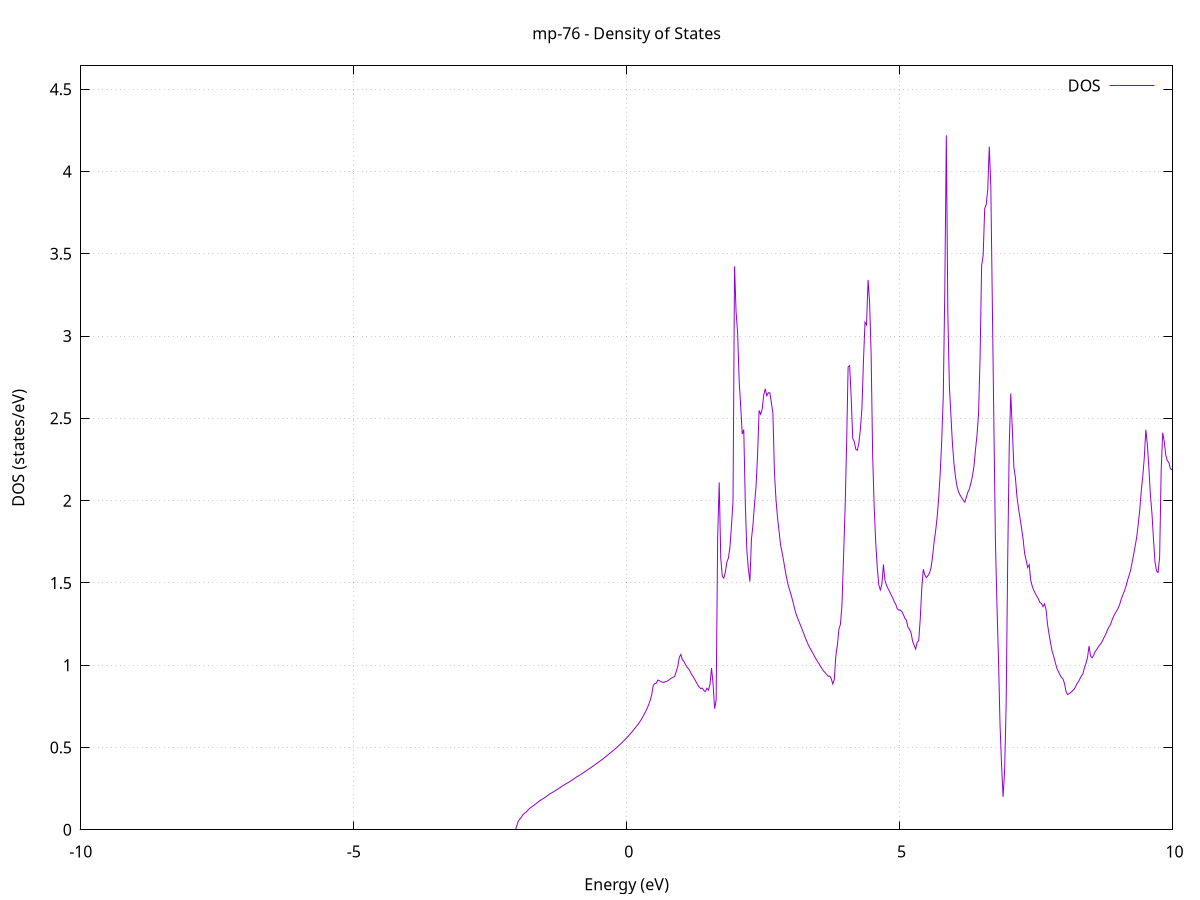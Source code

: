 set title 'mp-76 - Density of States'
set xlabel 'Energy (eV)'
set ylabel 'DOS (states/eV)'
set grid
set xrange [-10:10]
set yrange [0:4.642]
set xzeroaxis lt -1
set terminal png size 800,600
set output 'mp-76_dos_gnuplot.png'
plot '-' using 1:2 with lines title 'DOS'
-37.466100 0.000000
-37.438000 0.000000
-37.409900 0.000000
-37.381800 0.000000
-37.353700 0.000000
-37.325500 0.000000
-37.297400 0.000000
-37.269300 0.000000
-37.241200 0.000000
-37.213100 0.000000
-37.185000 0.000000
-37.156900 0.000000
-37.128800 0.000000
-37.100600 0.000000
-37.072500 0.000000
-37.044400 0.000000
-37.016300 0.000000
-36.988200 0.000000
-36.960100 0.000000
-36.932000 0.000000
-36.903800 0.000000
-36.875700 0.000000
-36.847600 0.000000
-36.819500 0.000000
-36.791400 0.000000
-36.763300 0.000000
-36.735200 0.000000
-36.707100 0.000000
-36.678900 0.000000
-36.650800 0.000000
-36.622700 0.000000
-36.594600 0.000000
-36.566500 0.000000
-36.538400 0.000000
-36.510300 0.000000
-36.482100 0.000000
-36.454000 0.000000
-36.425900 0.000000
-36.397800 0.000000
-36.369700 0.000000
-36.341600 0.000000
-36.313500 0.000000
-36.285400 0.000000
-36.257200 0.000000
-36.229100 0.000000
-36.201000 0.000000
-36.172900 0.000000
-36.144800 0.000000
-36.116700 0.000000
-36.088600 0.000000
-36.060400 0.000000
-36.032300 0.000000
-36.004200 0.000000
-35.976100 0.000000
-35.948000 0.000000
-35.919900 0.000000
-35.891800 0.000000
-35.863700 0.000000
-35.835500 0.000000
-35.807400 0.000000
-35.779300 0.000000
-35.751200 0.000000
-35.723100 0.000000
-35.695000 0.000000
-35.666900 0.000000
-35.638700 0.000000
-35.610600 0.000000
-35.582500 0.000000
-35.554400 0.000000
-35.526300 0.000000
-35.498200 0.000000
-35.470100 0.000000
-35.442000 0.000000
-35.413800 0.000000
-35.385700 0.000000
-35.357600 0.000000
-35.329500 0.000000
-35.301400 0.000000
-35.273300 0.000000
-35.245200 0.000000
-35.217000 0.000000
-35.188900 0.000000
-35.160800 0.000000
-35.132700 0.000000
-35.104600 0.000000
-35.076500 0.000000
-35.048400 0.000000
-35.020300 0.000000
-34.992100 0.000000
-34.964000 0.000000
-34.935900 0.000000
-34.907800 17.859500
-34.879700 0.000000
-34.851600 0.000000
-34.823500 0.000000
-34.795300 0.000000
-34.767200 0.000000
-34.739100 0.000000
-34.711000 0.000000
-34.682900 0.000000
-34.654800 0.000000
-34.626700 0.000000
-34.598600 0.000000
-34.570400 0.000000
-34.542300 0.000000
-34.514200 0.000000
-34.486100 0.000000
-34.458000 0.000000
-34.429900 0.000000
-34.401800 0.000000
-34.373600 0.000000
-34.345500 0.000000
-34.317400 0.000000
-34.289300 0.000000
-34.261200 0.000000
-34.233100 0.000000
-34.205000 0.000000
-34.176900 0.000000
-34.148700 0.000000
-34.120600 0.000000
-34.092500 0.000000
-34.064400 0.000000
-34.036300 0.000000
-34.008200 0.000000
-33.980100 0.000000
-33.951900 0.000000
-33.923800 0.000000
-33.895700 0.000000
-33.867600 0.000000
-33.839500 0.000000
-33.811400 0.000000
-33.783300 0.000000
-33.755200 0.000000
-33.727000 0.000000
-33.698900 0.000000
-33.670800 0.000000
-33.642700 0.000000
-33.614600 0.000000
-33.586500 0.000000
-33.558400 0.000000
-33.530200 0.000000
-33.502100 0.000000
-33.474000 0.000000
-33.445900 0.000000
-33.417800 0.000000
-33.389700 0.000000
-33.361600 0.000000
-33.333500 0.000000
-33.305300 0.000000
-33.277200 0.000000
-33.249100 0.000000
-33.221000 0.000000
-33.192900 0.000000
-33.164800 0.000000
-33.136700 0.000000
-33.108500 0.000000
-33.080400 0.000000
-33.052300 0.000000
-33.024200 0.000000
-32.996100 0.000000
-32.968000 0.000000
-32.939900 0.000000
-32.911700 0.000000
-32.883600 0.000000
-32.855500 0.000000
-32.827400 0.000000
-32.799300 0.000000
-32.771200 0.000000
-32.743100 0.000000
-32.715000 0.000000
-32.686800 0.000000
-32.658700 0.000000
-32.630600 0.000000
-32.602500 0.000000
-32.574400 0.000000
-32.546300 0.000000
-32.518200 0.000000
-32.490000 0.000000
-32.461900 0.000000
-32.433800 0.000000
-32.405700 0.000000
-32.377600 0.000000
-32.349500 0.000000
-32.321400 0.000000
-32.293300 0.000000
-32.265100 0.000000
-32.237000 0.000000
-32.208900 0.000000
-32.180800 0.000000
-32.152700 0.000000
-32.124600 0.000000
-32.096500 0.000000
-32.068300 0.000000
-32.040200 0.000000
-32.012100 0.000000
-31.984000 0.000000
-31.955900 0.000000
-31.927800 0.000000
-31.899700 0.000000
-31.871600 0.000000
-31.843400 0.000000
-31.815300 0.000000
-31.787200 0.000000
-31.759100 0.000000
-31.731000 0.000000
-31.702900 0.000000
-31.674800 0.000000
-31.646600 0.000000
-31.618500 0.000000
-31.590400 0.000000
-31.562300 0.000000
-31.534200 0.000000
-31.506100 0.000000
-31.478000 0.000000
-31.449900 0.000000
-31.421700 0.000000
-31.393600 0.000000
-31.365500 0.000000
-31.337400 0.000000
-31.309300 0.000000
-31.281200 0.000000
-31.253100 0.000000
-31.224900 0.000000
-31.196800 0.000000
-31.168700 0.000000
-31.140600 0.000000
-31.112500 0.000000
-31.084400 0.000000
-31.056300 0.000000
-31.028200 0.000000
-31.000000 0.000000
-30.971900 0.000000
-30.943800 0.000000
-30.915700 0.000000
-30.887600 0.000000
-30.859500 0.000000
-30.831400 0.000000
-30.803200 0.000000
-30.775100 0.000000
-30.747000 0.000000
-30.718900 0.000000
-30.690800 0.000000
-30.662700 0.000000
-30.634600 0.000000
-30.606500 0.000000
-30.578300 0.000000
-30.550200 0.000000
-30.522100 0.000000
-30.494000 0.000000
-30.465900 0.000000
-30.437800 0.000000
-30.409700 0.000000
-30.381500 0.000000
-30.353400 0.000000
-30.325300 0.000000
-30.297200 0.000000
-30.269100 0.000000
-30.241000 0.000000
-30.212900 0.000000
-30.184800 0.000000
-30.156600 0.000000
-30.128500 0.000000
-30.100400 0.000000
-30.072300 0.000000
-30.044200 0.000000
-30.016100 0.000000
-29.988000 0.000000
-29.959800 0.000000
-29.931700 0.000000
-29.903600 0.000000
-29.875500 0.000000
-29.847400 0.000000
-29.819300 0.000000
-29.791200 0.000000
-29.763100 0.000000
-29.734900 0.000000
-29.706800 0.000000
-29.678700 0.000000
-29.650600 0.000000
-29.622500 0.000000
-29.594400 0.000000
-29.566300 0.000000
-29.538100 0.000000
-29.510000 0.000000
-29.481900 0.000000
-29.453800 0.000000
-29.425700 0.000000
-29.397600 0.000000
-29.369500 0.000000
-29.341400 0.000000
-29.313200 0.000000
-29.285100 0.000000
-29.257000 0.000000
-29.228900 0.000000
-29.200800 0.000000
-29.172700 0.000000
-29.144600 0.000000
-29.116400 0.000000
-29.088300 0.000000
-29.060200 0.000000
-29.032100 0.000000
-29.004000 0.000000
-28.975900 0.000000
-28.947800 0.000000
-28.919700 0.000000
-28.891500 0.000000
-28.863400 0.000000
-28.835300 0.000000
-28.807200 0.000000
-28.779100 0.000000
-28.751000 0.000000
-28.722900 0.000000
-28.694700 0.000000
-28.666600 0.000000
-28.638500 0.000000
-28.610400 0.000000
-28.582300 0.000000
-28.554200 0.000000
-28.526100 0.000000
-28.498000 0.000000
-28.469800 0.000000
-28.441700 0.000000
-28.413600 0.000000
-28.385500 0.000000
-28.357400 0.000000
-28.329300 0.000000
-28.301200 0.000000
-28.273000 0.000000
-28.244900 0.000000
-28.216800 0.000000
-28.188700 0.000000
-28.160600 0.000000
-28.132500 0.000000
-28.104400 0.000000
-28.076300 0.000000
-28.048100 0.000000
-28.020000 0.000000
-27.991900 0.000000
-27.963800 0.000000
-27.935700 0.000000
-27.907600 0.000000
-27.879500 0.000000
-27.851300 0.000000
-27.823200 0.000000
-27.795100 0.000000
-27.767000 0.000000
-27.738900 0.000000
-27.710800 0.000000
-27.682700 0.000000
-27.654600 0.000000
-27.626400 0.000000
-27.598300 0.000000
-27.570200 0.000000
-27.542100 0.000000
-27.514000 0.000000
-27.485900 0.000000
-27.457800 0.000000
-27.429600 0.000000
-27.401500 0.000000
-27.373400 0.000000
-27.345300 0.000000
-27.317200 0.000000
-27.289100 0.000000
-27.261000 0.000000
-27.232900 0.000000
-27.204700 0.000000
-27.176600 0.000000
-27.148500 0.000000
-27.120400 0.000000
-27.092300 0.000000
-27.064200 0.000000
-27.036100 0.000000
-27.007900 0.000000
-26.979800 0.000000
-26.951700 0.000000
-26.923600 0.000000
-26.895500 0.000000
-26.867400 0.000000
-26.839300 0.000000
-26.811200 0.000000
-26.783000 0.000000
-26.754900 0.000000
-26.726800 0.000000
-26.698700 0.000000
-26.670600 0.000000
-26.642500 0.000000
-26.614400 0.000000
-26.586200 0.000000
-26.558100 0.000000
-26.530000 0.000000
-26.501900 0.000000
-26.473800 0.000000
-26.445700 0.000000
-26.417600 0.000000
-26.389400 0.000000
-26.361300 0.000000
-26.333200 0.000000
-26.305100 0.000000
-26.277000 0.000000
-26.248900 0.000000
-26.220800 0.000000
-26.192700 0.000000
-26.164500 0.000000
-26.136400 0.000000
-26.108300 0.000000
-26.080200 0.000000
-26.052100 0.000000
-26.024000 0.000000
-25.995900 0.000000
-25.967700 0.000000
-25.939600 0.000000
-25.911500 0.000000
-25.883400 0.000000
-25.855300 0.000000
-25.827200 0.000000
-25.799100 0.000000
-25.771000 0.000000
-25.742800 0.000000
-25.714700 0.000000
-25.686600 0.000000
-25.658500 0.000000
-25.630400 0.000000
-25.602300 0.000000
-25.574200 0.000000
-25.546000 0.000000
-25.517900 0.000000
-25.489800 0.000000
-25.461700 0.000000
-25.433600 0.000000
-25.405500 0.000000
-25.377400 0.000000
-25.349300 0.000000
-25.321100 0.000000
-25.293000 0.000000
-25.264900 0.000000
-25.236800 0.000000
-25.208700 0.000000
-25.180600 0.000000
-25.152500 0.000000
-25.124300 0.000000
-25.096200 0.000000
-25.068100 0.000000
-25.040000 0.000000
-25.011900 0.000000
-24.983800 0.000000
-24.955700 0.000000
-24.927600 0.000000
-24.899400 0.000000
-24.871300 0.000000
-24.843200 0.000000
-24.815100 0.000000
-24.787000 0.000000
-24.758900 0.000000
-24.730800 0.000000
-24.702600 0.000000
-24.674500 0.000000
-24.646400 0.000000
-24.618300 0.000000
-24.590200 0.000000
-24.562100 0.000000
-24.534000 0.000000
-24.505900 0.000000
-24.477700 0.000000
-24.449600 0.000000
-24.421500 0.000000
-24.393400 0.000000
-24.365300 0.000000
-24.337200 0.000000
-24.309100 0.000000
-24.280900 0.000000
-24.252800 0.000000
-24.224700 0.000000
-24.196600 0.000000
-24.168500 0.000000
-24.140400 0.000000
-24.112300 0.000000
-24.084200 0.000000
-24.056000 0.000000
-24.027900 0.000000
-23.999800 0.000000
-23.971700 0.000000
-23.943600 0.000000
-23.915500 0.000000
-23.887400 0.000000
-23.859200 0.000000
-23.831100 0.000000
-23.803000 0.000000
-23.774900 0.000000
-23.746800 0.000000
-23.718700 0.000000
-23.690600 0.000000
-23.662500 0.000000
-23.634300 0.000000
-23.606200 0.000000
-23.578100 0.000000
-23.550000 0.000000
-23.521900 0.000000
-23.493800 0.000000
-23.465700 0.000000
-23.437500 0.000000
-23.409400 0.000000
-23.381300 0.000000
-23.353200 0.000000
-23.325100 0.000000
-23.297000 0.000000
-23.268900 0.000000
-23.240800 0.000000
-23.212600 0.000000
-23.184500 0.000000
-23.156400 0.000000
-23.128300 0.000000
-23.100200 0.000000
-23.072100 0.000000
-23.044000 0.000000
-23.015800 0.000000
-22.987700 0.000000
-22.959600 0.000000
-22.931500 0.000000
-22.903400 0.000000
-22.875300 0.000000
-22.847200 0.000000
-22.819100 0.000000
-22.790900 0.000000
-22.762800 0.000000
-22.734700 0.000000
-22.706600 0.000000
-22.678500 0.000000
-22.650400 0.000000
-22.622300 0.000000
-22.594100 0.000000
-22.566000 0.000000
-22.537900 0.000000
-22.509800 0.000000
-22.481700 0.000000
-22.453600 0.000000
-22.425500 0.000000
-22.397400 0.000000
-22.369200 0.000000
-22.341100 0.000000
-22.313000 0.000000
-22.284900 0.000000
-22.256800 0.000000
-22.228700 0.000000
-22.200600 0.000000
-22.172400 0.000000
-22.144300 0.000000
-22.116200 0.000000
-22.088100 0.000000
-22.060000 0.000000
-22.031900 0.000000
-22.003800 0.000000
-21.975700 0.000000
-21.947500 0.000000
-21.919400 0.000000
-21.891300 0.000000
-21.863200 0.000000
-21.835100 0.000000
-21.807000 0.000000
-21.778900 0.000000
-21.750700 0.000000
-21.722600 0.000000
-21.694500 0.000000
-21.666400 0.000000
-21.638300 0.000000
-21.610200 0.000000
-21.582100 0.000000
-21.554000 0.000000
-21.525800 0.000000
-21.497700 0.000000
-21.469600 0.000000
-21.441500 0.000000
-21.413400 0.000000
-21.385300 0.000000
-21.357200 0.000000
-21.329000 0.000000
-21.300900 0.000000
-21.272800 0.000000
-21.244700 0.000000
-21.216600 0.000000
-21.188500 0.000000
-21.160400 0.000000
-21.132300 0.000000
-21.104100 0.000000
-21.076000 0.000000
-21.047900 0.000000
-21.019800 0.000000
-20.991700 0.000000
-20.963600 0.000000
-20.935500 0.000000
-20.907300 0.000000
-20.879200 0.000000
-20.851100 0.000000
-20.823000 0.000000
-20.794900 0.000000
-20.766800 0.000000
-20.738700 0.000000
-20.710600 0.000000
-20.682400 0.000000
-20.654300 0.000000
-20.626200 0.000000
-20.598100 0.000000
-20.570000 0.000000
-20.541900 0.000000
-20.513800 0.000000
-20.485600 0.000000
-20.457500 0.000000
-20.429400 0.000000
-20.401300 0.000000
-20.373200 0.000000
-20.345100 0.000000
-20.317000 0.000000
-20.288900 0.000000
-20.260700 0.000000
-20.232600 0.000000
-20.204500 0.000000
-20.176400 0.000000
-20.148300 0.000000
-20.120200 0.000000
-20.092100 0.000000
-20.063900 0.000000
-20.035800 0.000000
-20.007700 0.000000
-19.979600 0.000000
-19.951500 0.000000
-19.923400 0.000000
-19.895300 0.000000
-19.867100 0.000000
-19.839000 0.000000
-19.810900 0.000000
-19.782800 0.000000
-19.754700 0.000000
-19.726600 0.000000
-19.698500 0.000000
-19.670400 0.000000
-19.642200 0.000000
-19.614100 0.000000
-19.586000 0.000000
-19.557900 0.000000
-19.529800 0.000000
-19.501700 0.000000
-19.473600 0.000000
-19.445400 0.000000
-19.417300 0.000000
-19.389200 0.000000
-19.361100 0.000000
-19.333000 0.000000
-19.304900 0.000000
-19.276800 0.000000
-19.248700 0.000000
-19.220500 0.000000
-19.192400 0.000000
-19.164300 0.000000
-19.136200 0.000000
-19.108100 0.000000
-19.080000 0.000000
-19.051900 0.000000
-19.023700 0.000000
-18.995600 0.000000
-18.967500 0.000000
-18.939400 0.000000
-18.911300 0.000000
-18.883200 0.000000
-18.855100 0.000000
-18.827000 0.000000
-18.798800 0.000000
-18.770700 0.000000
-18.742600 0.000000
-18.714500 0.000000
-18.686400 0.000000
-18.658300 0.000000
-18.630200 0.000000
-18.602000 0.000000
-18.573900 0.000000
-18.545800 0.000000
-18.517700 0.000000
-18.489600 0.000000
-18.461500 0.000000
-18.433400 0.000000
-18.405300 0.000000
-18.377100 0.000000
-18.349000 0.000000
-18.320900 0.000000
-18.292800 0.000000
-18.264700 0.000000
-18.236600 0.000000
-18.208500 0.000000
-18.180300 0.000000
-18.152200 0.000000
-18.124100 0.000000
-18.096000 0.000000
-18.067900 0.000000
-18.039800 0.000000
-18.011700 0.000000
-17.983600 0.000000
-17.955400 0.000000
-17.927300 0.000000
-17.899200 0.000000
-17.871100 0.000000
-17.843000 0.000000
-17.814900 0.000000
-17.786800 0.000000
-17.758600 0.000000
-17.730500 0.000000
-17.702400 0.000000
-17.674300 0.000000
-17.646200 0.000000
-17.618100 0.000000
-17.590000 0.000000
-17.561900 0.000000
-17.533700 0.000000
-17.505600 0.000000
-17.477500 0.000000
-17.449400 0.000000
-17.421300 0.000000
-17.393200 0.000000
-17.365100 0.000000
-17.336900 0.000000
-17.308800 0.000000
-17.280700 0.000000
-17.252600 0.000000
-17.224500 0.000000
-17.196400 0.000000
-17.168300 0.000000
-17.140200 0.000000
-17.112000 0.000000
-17.083900 0.000000
-17.055800 11.964700
-17.027700 42.800300
-16.999600 8.337800
-16.971500 21.737600
-16.943400 36.654400
-16.915200 54.728400
-16.887100 30.458500
-16.859000 0.000000
-16.830900 0.000000
-16.802800 0.000000
-16.774700 0.000000
-16.746600 0.000000
-16.718500 0.000000
-16.690300 0.000000
-16.662200 0.000000
-16.634100 0.000000
-16.606000 0.000000
-16.577900 0.000000
-16.549800 0.000000
-16.521700 0.000000
-16.493500 0.000000
-16.465400 0.000000
-16.437300 0.000000
-16.409200 0.000000
-16.381100 0.000000
-16.353000 0.000000
-16.324900 0.000000
-16.296800 0.000000
-16.268600 0.000000
-16.240500 0.000000
-16.212400 0.000000
-16.184300 0.000000
-16.156200 0.000000
-16.128100 0.000000
-16.100000 0.000000
-16.071800 0.000000
-16.043700 0.000000
-16.015600 0.000000
-15.987500 0.000000
-15.959400 0.000000
-15.931300 0.000000
-15.903200 0.000000
-15.875100 0.000000
-15.846900 0.000000
-15.818800 0.000000
-15.790700 0.000000
-15.762600 0.000000
-15.734500 0.000000
-15.706400 0.000000
-15.678300 0.000000
-15.650100 0.000000
-15.622000 0.000000
-15.593900 0.000000
-15.565800 0.000000
-15.537700 0.000000
-15.509600 0.000000
-15.481500 0.000000
-15.453400 0.000000
-15.425200 0.000000
-15.397100 0.000000
-15.369000 0.000000
-15.340900 0.000000
-15.312800 0.000000
-15.284700 0.000000
-15.256600 0.000000
-15.228400 0.000000
-15.200300 0.000000
-15.172200 0.000000
-15.144100 0.000000
-15.116000 0.000000
-15.087900 0.000000
-15.059800 0.000000
-15.031700 0.000000
-15.003500 0.000000
-14.975400 0.000000
-14.947300 0.000000
-14.919200 0.000000
-14.891100 0.000000
-14.863000 0.000000
-14.834900 0.000000
-14.806700 0.000000
-14.778600 0.000000
-14.750500 0.000000
-14.722400 0.000000
-14.694300 0.000000
-14.666200 0.000000
-14.638100 0.000000
-14.610000 0.000000
-14.581800 0.000000
-14.553700 0.000000
-14.525600 0.000000
-14.497500 0.000000
-14.469400 0.000000
-14.441300 0.000000
-14.413200 0.000000
-14.385000 0.000000
-14.356900 0.000000
-14.328800 0.000000
-14.300700 0.000000
-14.272600 0.000000
-14.244500 0.000000
-14.216400 0.000000
-14.188300 0.000000
-14.160100 0.000000
-14.132000 0.000000
-14.103900 0.000000
-14.075800 0.000000
-14.047700 0.000000
-14.019600 0.000000
-13.991500 0.000000
-13.963300 0.000000
-13.935200 0.000000
-13.907100 0.000000
-13.879000 0.000000
-13.850900 0.000000
-13.822800 0.000000
-13.794700 0.000000
-13.766600 0.000000
-13.738400 0.000000
-13.710300 0.000000
-13.682200 0.000000
-13.654100 0.000000
-13.626000 0.000000
-13.597900 0.000000
-13.569800 0.000000
-13.541600 0.000000
-13.513500 0.000000
-13.485400 0.000000
-13.457300 0.000000
-13.429200 0.000000
-13.401100 0.000000
-13.373000 0.000000
-13.344900 0.000000
-13.316700 0.000000
-13.288600 0.000000
-13.260500 0.000000
-13.232400 0.000000
-13.204300 0.000000
-13.176200 0.000000
-13.148100 0.000000
-13.119900 0.000000
-13.091800 0.000000
-13.063700 0.000000
-13.035600 0.000000
-13.007500 0.000000
-12.979400 0.000000
-12.951300 0.000000
-12.923100 0.000000
-12.895000 0.000000
-12.866900 0.000000
-12.838800 0.000000
-12.810700 0.000000
-12.782600 0.000000
-12.754500 0.000000
-12.726400 0.000000
-12.698200 0.000000
-12.670100 0.000000
-12.642000 0.000000
-12.613900 0.000000
-12.585800 0.000000
-12.557700 0.000000
-12.529600 0.000000
-12.501400 0.000000
-12.473300 0.000000
-12.445200 0.000000
-12.417100 0.000000
-12.389000 0.000000
-12.360900 0.000000
-12.332800 0.000000
-12.304700 0.000000
-12.276500 0.000000
-12.248400 0.000000
-12.220300 0.000000
-12.192200 0.000000
-12.164100 0.000000
-12.136000 0.000000
-12.107900 0.000000
-12.079700 0.000000
-12.051600 0.000000
-12.023500 0.000000
-11.995400 0.000000
-11.967300 0.000000
-11.939200 0.000000
-11.911100 0.000000
-11.883000 0.000000
-11.854800 0.000000
-11.826700 0.000000
-11.798600 0.000000
-11.770500 0.000000
-11.742400 0.000000
-11.714300 0.000000
-11.686200 0.000000
-11.658000 0.000000
-11.629900 0.000000
-11.601800 0.000000
-11.573700 0.000000
-11.545600 0.000000
-11.517500 0.000000
-11.489400 0.000000
-11.461300 0.000000
-11.433100 0.000000
-11.405000 0.000000
-11.376900 0.000000
-11.348800 0.000000
-11.320700 0.000000
-11.292600 0.000000
-11.264500 0.000000
-11.236300 0.000000
-11.208200 0.000000
-11.180100 0.000000
-11.152000 0.000000
-11.123900 0.000000
-11.095800 0.000000
-11.067700 0.000000
-11.039600 0.000000
-11.011400 0.000000
-10.983300 0.000000
-10.955200 0.000000
-10.927100 0.000000
-10.899000 0.000000
-10.870900 0.000000
-10.842800 0.000000
-10.814600 0.000000
-10.786500 0.000000
-10.758400 0.000000
-10.730300 0.000000
-10.702200 0.000000
-10.674100 0.000000
-10.646000 0.000000
-10.617900 0.000000
-10.589700 0.000000
-10.561600 0.000000
-10.533500 0.000000
-10.505400 0.000000
-10.477300 0.000000
-10.449200 0.000000
-10.421100 0.000000
-10.392900 0.000000
-10.364800 0.000000
-10.336700 0.000000
-10.308600 0.000000
-10.280500 0.000000
-10.252400 0.000000
-10.224300 0.000000
-10.196200 0.000000
-10.168000 0.000000
-10.139900 0.000000
-10.111800 0.000000
-10.083700 0.000000
-10.055600 0.000000
-10.027500 0.000000
-9.999400 0.000000
-9.971200 0.000000
-9.943100 0.000000
-9.915000 0.000000
-9.886900 0.000000
-9.858800 0.000000
-9.830700 0.000000
-9.802600 0.000000
-9.774500 0.000000
-9.746300 0.000000
-9.718200 0.000000
-9.690100 0.000000
-9.662000 0.000000
-9.633900 0.000000
-9.605800 0.000000
-9.577700 0.000000
-9.549500 0.000000
-9.521400 0.000000
-9.493300 0.000000
-9.465200 0.000000
-9.437100 0.000000
-9.409000 0.000000
-9.380900 0.000000
-9.352800 0.000000
-9.324600 0.000000
-9.296500 0.000000
-9.268400 0.000000
-9.240300 0.000000
-9.212200 0.000000
-9.184100 0.000000
-9.156000 0.000000
-9.127800 0.000000
-9.099700 0.000000
-9.071600 0.000000
-9.043500 0.000000
-9.015400 0.000000
-8.987300 0.000000
-8.959200 0.000000
-8.931100 0.000000
-8.902900 0.000000
-8.874800 0.000000
-8.846700 0.000000
-8.818600 0.000000
-8.790500 0.000000
-8.762400 0.000000
-8.734300 0.000000
-8.706100 0.000000
-8.678000 0.000000
-8.649900 0.000000
-8.621800 0.000000
-8.593700 0.000000
-8.565600 0.000000
-8.537500 0.000000
-8.509400 0.000000
-8.481200 0.000000
-8.453100 0.000000
-8.425000 0.000000
-8.396900 0.000000
-8.368800 0.000000
-8.340700 0.000000
-8.312600 0.000000
-8.284400 0.000000
-8.256300 0.000000
-8.228200 0.000000
-8.200100 0.000000
-8.172000 0.000000
-8.143900 0.000000
-8.115800 0.000000
-8.087700 0.000000
-8.059500 0.000000
-8.031400 0.000000
-8.003300 0.000000
-7.975200 0.000000
-7.947100 0.000000
-7.919000 0.000000
-7.890900 0.000000
-7.862700 0.000000
-7.834600 0.000000
-7.806500 0.000000
-7.778400 0.000000
-7.750300 0.000000
-7.722200 0.000000
-7.694100 0.000000
-7.666000 0.000000
-7.637800 0.000000
-7.609700 0.000000
-7.581600 0.000000
-7.553500 0.000000
-7.525400 0.000000
-7.497300 0.000000
-7.469200 0.000000
-7.441000 0.000000
-7.412900 0.000000
-7.384800 0.000000
-7.356700 0.000000
-7.328600 0.000000
-7.300500 0.000000
-7.272400 0.000000
-7.244300 0.000000
-7.216100 0.000000
-7.188000 0.000000
-7.159900 0.000000
-7.131800 0.000000
-7.103700 0.000000
-7.075600 0.000000
-7.047500 0.000000
-7.019300 0.000000
-6.991200 0.000000
-6.963100 0.000000
-6.935000 0.000000
-6.906900 0.000000
-6.878800 0.000000
-6.850700 0.000000
-6.822600 0.000000
-6.794400 0.000000
-6.766300 0.000000
-6.738200 0.000000
-6.710100 0.000000
-6.682000 0.000000
-6.653900 0.000000
-6.625800 0.000000
-6.597600 0.000000
-6.569500 0.000000
-6.541400 0.000000
-6.513300 0.000000
-6.485200 0.000000
-6.457100 0.000000
-6.429000 0.000000
-6.400800 0.000000
-6.372700 0.000000
-6.344600 0.000000
-6.316500 0.000000
-6.288400 0.000000
-6.260300 0.000000
-6.232200 0.000000
-6.204100 0.000000
-6.175900 0.000000
-6.147800 0.000000
-6.119700 0.000000
-6.091600 0.000000
-6.063500 0.000000
-6.035400 0.000000
-6.007300 0.000000
-5.979100 0.000000
-5.951000 0.000000
-5.922900 0.000000
-5.894800 0.000000
-5.866700 0.000000
-5.838600 0.000000
-5.810500 0.000000
-5.782400 0.000000
-5.754200 0.000000
-5.726100 0.000000
-5.698000 0.000000
-5.669900 0.000000
-5.641800 0.000000
-5.613700 0.000000
-5.585600 0.000000
-5.557400 0.000000
-5.529300 0.000000
-5.501200 0.000000
-5.473100 0.000000
-5.445000 0.000000
-5.416900 0.000000
-5.388800 0.000000
-5.360700 0.000000
-5.332500 0.000000
-5.304400 0.000000
-5.276300 0.000000
-5.248200 0.000000
-5.220100 0.000000
-5.192000 0.000000
-5.163900 0.000000
-5.135700 0.000000
-5.107600 0.000000
-5.079500 0.000000
-5.051400 0.000000
-5.023300 0.000000
-4.995200 0.000000
-4.967100 0.000000
-4.939000 0.000000
-4.910800 0.000000
-4.882700 0.000000
-4.854600 0.000000
-4.826500 0.000000
-4.798400 0.000000
-4.770300 0.000000
-4.742200 0.000000
-4.714000 0.000000
-4.685900 0.000000
-4.657800 0.000000
-4.629700 0.000000
-4.601600 0.000000
-4.573500 0.000000
-4.545400 0.000000
-4.517300 0.000000
-4.489100 0.000000
-4.461000 0.000000
-4.432900 0.000000
-4.404800 0.000000
-4.376700 0.000000
-4.348600 0.000000
-4.320500 0.000000
-4.292300 0.000000
-4.264200 0.000000
-4.236100 0.000000
-4.208000 0.000000
-4.179900 0.000000
-4.151800 0.000000
-4.123700 0.000000
-4.095600 0.000000
-4.067400 0.000000
-4.039300 0.000000
-4.011200 0.000000
-3.983100 0.000000
-3.955000 0.000000
-3.926900 0.000000
-3.898800 0.000000
-3.870600 0.000000
-3.842500 0.000000
-3.814400 0.000000
-3.786300 0.000000
-3.758200 0.000000
-3.730100 0.000000
-3.702000 0.000000
-3.673900 0.000000
-3.645700 0.000000
-3.617600 0.000000
-3.589500 0.000000
-3.561400 0.000000
-3.533300 0.000000
-3.505200 0.000000
-3.477100 0.000000
-3.448900 0.000000
-3.420800 0.000000
-3.392700 0.000000
-3.364600 0.000000
-3.336500 0.000000
-3.308400 0.000000
-3.280300 0.000000
-3.252200 0.000000
-3.224000 0.000000
-3.195900 0.000000
-3.167800 0.000000
-3.139700 0.000000
-3.111600 0.000000
-3.083500 0.000000
-3.055400 0.000000
-3.027200 0.000000
-2.999100 0.000000
-2.971000 0.000000
-2.942900 0.000000
-2.914800 0.000000
-2.886700 0.000000
-2.858600 0.000000
-2.830500 0.000000
-2.802300 0.000000
-2.774200 0.000000
-2.746100 0.000000
-2.718000 0.000000
-2.689900 0.000000
-2.661800 0.000000
-2.633700 0.000000
-2.605500 0.000000
-2.577400 0.000000
-2.549300 0.000000
-2.521200 0.000000
-2.493100 0.000000
-2.465000 0.000000
-2.436900 0.000000
-2.408800 0.000000
-2.380600 0.000000
-2.352500 0.000000
-2.324400 0.000000
-2.296300 0.000000
-2.268200 0.000000
-2.240100 0.000000
-2.212000 0.000000
-2.183800 0.000000
-2.155700 0.000000
-2.127600 0.000000
-2.099500 0.000000
-2.071400 0.000000
-2.043300 0.000000
-2.015200 0.021100
-1.987100 0.050900
-1.958900 0.064200
-1.930800 0.075000
-1.902700 0.090600
-1.874600 0.099600
-1.846500 0.106100
-1.818400 0.115500
-1.790300 0.125800
-1.762100 0.134100
-1.734000 0.140200
-1.705900 0.146800
-1.677800 0.154100
-1.649700 0.161300
-1.621600 0.169500
-1.593500 0.176400
-1.565400 0.181700
-1.537200 0.187500
-1.509100 0.193600
-1.481000 0.199900
-1.452900 0.206800
-1.424800 0.213900
-1.396700 0.220100
-1.368600 0.225100
-1.340400 0.230600
-1.312300 0.236500
-1.284200 0.242300
-1.256100 0.248400
-1.228000 0.254600
-1.199900 0.261000
-1.171800 0.267300
-1.143700 0.272800
-1.115500 0.278300
-1.087400 0.283900
-1.059300 0.289400
-1.031200 0.295100
-1.003100 0.301400
-0.975000 0.307700
-0.946900 0.314100
-0.918700 0.320700
-0.890600 0.326300
-0.862500 0.331800
-0.834400 0.337600
-0.806300 0.343700
-0.778200 0.349900
-0.750100 0.356200
-0.722000 0.362600
-0.693800 0.369100
-0.665700 0.375600
-0.637600 0.382200
-0.609500 0.388700
-0.581400 0.395200
-0.553300 0.401900
-0.525200 0.408600
-0.497000 0.415300
-0.468900 0.422200
-0.440800 0.429000
-0.412700 0.436100
-0.384600 0.443600
-0.356500 0.451300
-0.328400 0.458900
-0.300300 0.466500
-0.272100 0.474200
-0.244000 0.482000
-0.215900 0.489800
-0.187800 0.497900
-0.159700 0.506500
-0.131600 0.515200
-0.103500 0.524000
-0.075300 0.533000
-0.047200 0.542100
-0.019100 0.551600
0.009000 0.561400
0.037100 0.571400
0.065200 0.582200
0.093300 0.593300
0.121500 0.604500
0.149600 0.616200
0.177700 0.628100
0.205800 0.640300
0.233900 0.652900
0.262000 0.666700
0.290100 0.682800
0.318200 0.699700
0.346400 0.717800
0.374500 0.737600
0.402600 0.759600
0.430700 0.785500
0.458800 0.819900
0.486900 0.877200
0.515000 0.889200
0.543200 0.890600
0.571300 0.909900
0.599400 0.906100
0.627500 0.900300
0.655600 0.897300
0.683700 0.895000
0.711800 0.901100
0.739900 0.902400
0.768100 0.908000
0.796200 0.916500
0.824300 0.921800
0.852400 0.927000
0.880500 0.932700
0.908600 0.962700
0.936700 0.991500
0.964900 1.048300
0.993000 1.065400
1.021100 1.033900
1.049200 1.022800
1.077300 1.004600
1.105400 0.988800
1.133500 0.978400
1.161600 0.963300
1.189800 0.944600
1.217900 0.931500
1.246000 0.914500
1.274100 0.897500
1.302200 0.879800
1.330300 0.866700
1.358400 0.858100
1.386600 0.860600
1.414700 0.845900
1.442800 0.839900
1.470900 0.860500
1.499000 0.848700
1.527100 0.885500
1.555200 0.983400
1.583300 0.886600
1.611500 0.735700
1.639600 0.787700
1.667700 1.780500
1.695800 2.110600
1.723900 1.651400
1.752000 1.542200
1.780100 1.528500
1.808300 1.566000
1.836400 1.627800
1.864500 1.651600
1.892600 1.718600
1.920700 1.848200
1.948800 1.995200
1.976900 3.424000
2.005000 3.145400
2.033200 3.022300
2.061300 2.726200
2.089400 2.574300
2.117500 2.404400
2.145600 2.431500
2.173700 1.985300
2.201800 1.698300
2.230000 1.584000
2.258100 1.509000
2.286200 1.765700
2.314300 1.852900
2.342400 1.977500
2.370500 2.084400
2.398600 2.278000
2.426700 2.548700
2.454900 2.524800
2.483000 2.555400
2.511100 2.642700
2.539200 2.679400
2.567300 2.637300
2.595400 2.655900
2.623500 2.655100
2.651700 2.593800
2.679800 2.530600
2.707900 2.169300
2.736000 2.007400
2.764100 1.896100
2.792200 1.814200
2.820300 1.729500
2.848400 1.684600
2.876600 1.632600
2.904700 1.576400
2.932800 1.527000
2.960900 1.483900
2.989000 1.454100
3.017100 1.422900
3.045200 1.386800
3.073400 1.348700
3.101500 1.315200
3.129600 1.288100
3.157700 1.265600
3.185800 1.241900
3.213900 1.219400
3.242000 1.194400
3.270100 1.169100
3.298300 1.146500
3.326400 1.125200
3.354500 1.107000
3.382600 1.090200
3.410700 1.073600
3.438800 1.056100
3.466900 1.039200
3.495100 1.023100
3.523200 1.009500
3.551300 0.993900
3.579400 0.978200
3.607500 0.964700
3.635600 0.955200
3.663700 0.943700
3.691800 0.932700
3.720000 0.934200
3.748100 0.918900
3.776200 0.885800
3.804300 0.913200
3.832400 1.056100
3.860500 1.122700
3.888600 1.218400
3.916800 1.249500
3.944900 1.366500
3.973000 1.653500
4.001100 1.942300
4.029200 2.329800
4.057300 2.813400
4.085400 2.820600
4.113500 2.628500
4.141700 2.379400
4.169800 2.358600
4.197900 2.312700
4.226000 2.305900
4.254100 2.348900
4.282200 2.433600
4.310300 2.560800
4.338500 2.847800
4.366600 3.083800
4.394700 3.067700
4.422800 3.341400
4.450900 3.206600
4.479000 2.888400
4.507100 2.270200
4.535200 1.958800
4.563400 1.744700
4.591500 1.593300
4.619600 1.486900
4.647700 1.457400
4.675800 1.490900
4.703900 1.612500
4.732000 1.515800
4.760200 1.486500
4.788300 1.465600
4.816400 1.448600
4.844500 1.427300
4.872600 1.410400
4.900700 1.386700
4.928800 1.371000
4.956900 1.343400
4.985100 1.335300
5.013200 1.335600
5.041300 1.325500
5.069400 1.307700
5.097500 1.285400
5.125600 1.273200
5.153700 1.230000
5.181900 1.219200
5.210000 1.197200
5.238100 1.146900
5.266200 1.121200
5.294300 1.098100
5.322400 1.139200
5.350500 1.149100
5.378600 1.279600
5.406800 1.468300
5.434900 1.583100
5.463000 1.548500
5.491100 1.532600
5.519200 1.544000
5.547300 1.558800
5.575400 1.590200
5.603600 1.657200
5.631700 1.747500
5.659800 1.814300
5.687900 1.898200
5.716000 2.012600
5.744100 2.163000
5.772200 2.365400
5.800300 2.630000
5.828500 3.279700
5.856600 4.220000
5.884700 3.131200
5.912800 2.691900
5.940900 2.517300
5.969000 2.343200
5.997100 2.223300
6.025300 2.140600
6.053400 2.085100
6.081500 2.052800
6.109600 2.033100
6.137700 2.017300
6.165800 2.003100
6.193900 1.990500
6.222000 2.019600
6.250200 2.051000
6.278300 2.069800
6.306400 2.106700
6.334500 2.148100
6.362600 2.207600
6.390700 2.309000
6.418800 2.398800
6.447000 2.528700
6.475100 2.869700
6.503200 3.428800
6.531300 3.489700
6.559400 3.774300
6.587500 3.799300
6.615600 3.892500
6.643700 4.151900
6.671900 3.905700
6.700000 3.183400
6.728100 2.453200
6.756200 1.750600
6.784300 1.362400
6.812400 1.032500
6.840500 0.636000
6.868700 0.393100
6.896800 0.200000
6.924900 0.364500
6.953000 0.771800
6.981100 1.646400
7.009200 2.333900
7.037300 2.651400
7.065500 2.433700
7.093600 2.205100
7.121700 2.141500
7.149800 2.026500
7.177900 1.955100
7.206000 1.896000
7.234100 1.832900
7.262200 1.768700
7.290400 1.680600
7.318500 1.638000
7.346600 1.593600
7.374700 1.610800
7.402800 1.515500
7.430900 1.479900
7.459000 1.454200
7.487200 1.436300
7.515300 1.418200
7.543400 1.402300
7.571500 1.381000
7.599600 1.375100
7.627700 1.355500
7.655800 1.372600
7.683900 1.337000
7.712100 1.244200
7.740200 1.186000
7.768300 1.131800
7.796400 1.081900
7.824500 1.053900
7.852600 1.016200
7.880700 0.982500
7.908900 0.962000
7.937000 0.942300
7.965100 0.925800
7.993200 0.917500
8.021300 0.888700
8.049400 0.840600
8.077500 0.821400
8.105600 0.827100
8.133800 0.833900
8.161900 0.842500
8.190000 0.851800
8.218100 0.864600
8.246200 0.885800
8.274300 0.898500
8.302400 0.916400
8.330600 0.934800
8.358700 0.947700
8.386800 0.984800
8.414900 1.011400
8.443000 1.046900
8.471100 1.116300
8.499200 1.056200
8.527300 1.045000
8.555500 1.060300
8.583600 1.083200
8.611700 1.095800
8.639800 1.110300
8.667900 1.123400
8.696000 1.135300
8.724100 1.153500
8.752300 1.172000
8.780400 1.190100
8.808500 1.214800
8.836600 1.232600
8.864700 1.248100
8.892800 1.274500
8.920900 1.296800
8.949000 1.315700
8.977200 1.330100
9.005300 1.347400
9.033400 1.370200
9.061500 1.402300
9.089600 1.426900
9.117700 1.450200
9.145800 1.477800
9.174000 1.513400
9.202100 1.543400
9.230200 1.574000
9.258300 1.621400
9.286400 1.669700
9.314500 1.720900
9.342600 1.774800
9.370700 1.852700
9.398900 1.939500
9.427000 2.056500
9.455100 2.146100
9.483200 2.261000
9.511300 2.431000
9.539400 2.339700
9.567500 2.198200
9.595700 2.031800
9.623800 1.921400
9.651900 1.764300
9.680000 1.624800
9.708100 1.572200
9.736200 1.563600
9.764300 1.656800
9.792400 2.182200
9.820600 2.413000
9.848700 2.360400
9.876800 2.277100
9.904900 2.242800
9.933000 2.232300
9.961100 2.194000
9.989200 2.188800
10.017400 2.168000
10.045500 2.147900
10.073600 2.106900
10.101700 2.088300
10.129800 2.024500
10.157900 2.021400
10.186000 2.044400
10.214100 2.067400
10.242300 2.171000
10.270400 2.176400
10.298500 2.126700
10.326600 1.843800
10.354700 1.768100
10.382800 1.731300
10.410900 1.659500
10.439100 1.675800
10.467200 1.733700
10.495300 1.698800
10.523400 1.602800
10.551500 1.484500
10.579600 1.368300
10.607700 1.268000
10.635800 1.129900
10.664000 1.053900
10.692100 1.047300
10.720200 1.038900
10.748300 1.103400
10.776400 1.147900
10.804500 1.178200
10.832600 1.179900
10.860800 1.199400
10.888900 1.211300
10.917000 1.264000
10.945100 1.464800
10.973200 1.553300
11.001300 1.218200
11.029400 1.305900
11.057500 1.216700
11.085700 1.218200
11.113800 1.237400
11.141900 1.271100
11.170000 1.365600
11.198100 1.422000
11.226200 1.489600
11.254300 1.529200
11.282500 1.605100
11.310600 1.622900
11.338700 1.632000
11.366800 1.639400
11.394900 1.640300
11.423000 1.642400
11.451100 1.645200
11.479200 1.659100
11.507400 1.679600
11.535500 1.697400
11.563600 1.704900
11.591700 1.715800
11.619800 1.713700
11.647900 1.739200
11.676000 1.762200
11.704200 1.733100
11.732300 1.730700
11.760400 1.745600
11.788500 1.720300
11.816600 1.594700
11.844700 1.585400
11.872800 1.581100
11.900900 1.562100
11.929100 1.510600
11.957200 1.438800
11.985300 1.336700
12.013400 1.264400
12.041500 1.183700
12.069600 1.108400
12.097700 0.963600
12.125900 0.889800
12.154000 0.815100
12.182100 0.732400
12.210200 0.665000
12.238300 0.648600
12.266400 0.596100
12.294500 0.502200
12.322600 0.542400
12.350800 0.575600
12.378900 0.578100
12.407000 0.590200
12.435100 0.608200
12.463200 0.631400
12.491300 0.621000
12.519400 0.646200
12.547600 0.686900
12.575700 0.742700
12.603800 0.785400
12.631900 0.895200
12.660000 0.915300
12.688100 0.963200
12.716200 1.023900
12.744300 1.075400
12.772500 1.087800
12.800600 1.099600
12.828700 1.125800
12.856800 1.139000
12.884900 1.132700
12.913000 1.091800
12.941100 1.039300
12.969300 0.985500
12.997400 0.944400
13.025500 0.911300
13.053600 0.882000
13.081700 0.860500
13.109800 0.843900
13.137900 0.829200
13.166000 0.821000
13.194200 0.813100
13.222300 0.813000
13.250400 0.818600
13.278500 0.825300
13.306600 0.819400
13.334700 0.838500
13.362800 0.870100
13.391000 0.861500
13.419100 0.855700
13.447200 0.892200
13.475300 0.880500
13.503400 0.873900
13.531500 0.888400
13.559600 0.910400
13.587800 0.948100
13.615900 1.020000
13.644000 1.074700
13.672100 1.143600
13.700200 1.238500
13.728300 1.383700
13.756400 1.522200
13.784500 1.557400
13.812700 1.622600
13.840800 1.514400
13.868900 1.502400
13.897000 1.433200
13.925100 1.351300
13.953200 1.362800
13.981300 1.380100
14.009500 1.431600
14.037600 1.381700
14.065700 1.371000
14.093800 1.340200
14.121900 1.360000
14.150000 1.356400
14.178100 1.352200
14.206200 1.366600
14.234400 1.322000
14.262500 1.303200
14.290600 1.265300
14.318700 1.241200
14.346800 1.234600
14.374900 1.177300
14.403000 1.148400
14.431200 1.128400
14.459300 1.119300
14.487400 1.113600
14.515500 1.110400
14.543600 1.111300
14.571700 1.114300
14.599800 1.130000
14.627900 1.125300
14.656100 1.126800
14.684200 1.138200
14.712300 1.158800
14.740400 1.184700
14.768500 1.234900
14.796600 1.248900
14.824700 1.308600
14.852900 1.347700
14.881000 1.414700
14.909100 1.475900
14.937200 1.523200
14.965300 1.586400
14.993400 1.966100
15.021500 1.921400
15.049600 1.785500
15.077800 1.804200
15.105900 1.851300
15.134000 2.045900
15.162100 2.029700
15.190200 1.987800
15.218300 2.133200
15.246400 2.331800
15.274600 2.413400
15.302700 2.506700
15.330800 2.638900
15.358900 2.882000
15.387000 1.793900
15.415100 1.324900
15.443200 1.128200
15.471300 1.002900
15.499500 0.897300
15.527600 0.788100
15.555700 0.709200
15.583800 0.587400
15.611900 0.460500
15.640000 0.331300
15.668100 0.210300
15.696300 0.118800
15.724400 0.086800
15.752500 0.074900
15.780600 0.062300
15.808700 0.051000
15.836800 0.041100
15.864900 0.033500
15.893000 0.027200
15.921200 0.021500
15.949300 0.016400
15.977400 0.003600
16.005500 0.003300
16.033600 0.003000
16.061700 0.002800
16.089800 0.002500
16.118000 0.002300
16.146100 0.002100
16.174200 0.001800
16.202300 0.001600
16.230400 0.000000
16.258500 0.000000
16.286600 0.000000
16.314700 0.000000
16.342900 0.000000
16.371000 0.000000
16.399100 0.000000
16.427200 0.000000
16.455300 0.000000
16.483400 0.000000
16.511500 0.000000
16.539700 0.000000
16.567800 0.000000
16.595900 0.000000
16.624000 0.000000
16.652100 0.000000
16.680200 0.000000
16.708300 0.000000
16.736400 0.000000
16.764600 0.000000
16.792700 0.000000
16.820800 0.000000
16.848900 0.000000
16.877000 0.000000
16.905100 0.000000
16.933200 0.000000
16.961400 0.000000
16.989500 0.000000
17.017600 0.000000
17.045700 0.000000
17.073800 0.000000
17.101900 0.000000
17.130000 0.000000
17.158100 0.000000
17.186300 0.000000
17.214400 0.000000
17.242500 0.000000
17.270600 0.000000
17.298700 0.000000
17.326800 0.000000
17.354900 0.000000
17.383100 0.000000
17.411200 0.000000
17.439300 0.000000
17.467400 0.000000
17.495500 0.000000
17.523600 0.000000
17.551700 0.000000
17.579800 0.000000
17.608000 0.000000
17.636100 0.000000
17.664200 0.000000
17.692300 0.000000
17.720400 0.000000
17.748500 0.000000
17.776600 0.000000
17.804800 0.000000
17.832900 0.000000
17.861000 0.000000
17.889100 0.000000
17.917200 0.000000
17.945300 0.000000
17.973400 0.000000
18.001500 0.000000
18.029700 0.000000
18.057800 0.000000
18.085900 0.000000
18.114000 0.000000
18.142100 0.000000
18.170200 0.000000
18.198300 0.000000
18.226500 0.000000
18.254600 0.000000
18.282700 0.000000
18.310800 0.000000
18.338900 0.000000
18.367000 0.000000
18.395100 0.000000
18.423200 0.000000
18.451400 0.000000
18.479500 0.000000
18.507600 0.000000
18.535700 0.000000
18.563800 0.000000
18.591900 0.000000
18.620000 0.000000
18.648200 0.000000
18.676300 0.000000
18.704400 0.000000
18.732500 0.000000
18.760600 0.000000
e
